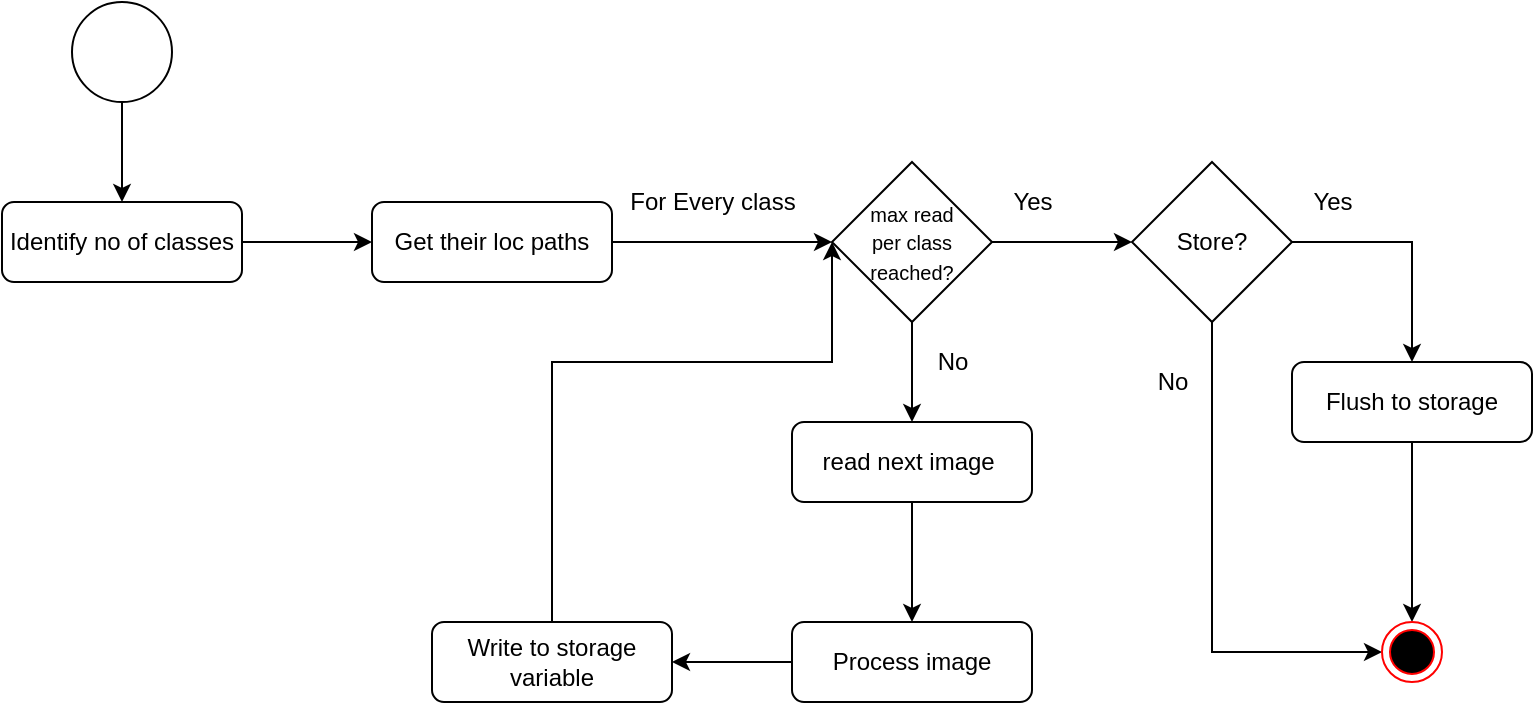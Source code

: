 <mxfile version="13.7.8" type="github">
  <diagram id="C5RBs43oDa-KdzZeNtuy" name="Page-1">
    <mxGraphModel dx="772" dy="503" grid="1" gridSize="10" guides="1" tooltips="1" connect="1" arrows="1" fold="1" page="1" pageScale="1" pageWidth="827" pageHeight="1169" math="0" shadow="0">
      <root>
        <mxCell id="WIyWlLk6GJQsqaUBKTNV-0" />
        <mxCell id="WIyWlLk6GJQsqaUBKTNV-1" parent="WIyWlLk6GJQsqaUBKTNV-0" />
        <mxCell id="1gsxC0Mx0zIlKdK2NgmE-2" style="edgeStyle=orthogonalEdgeStyle;rounded=0;orthogonalLoop=1;jettySize=auto;html=1;entryX=0.5;entryY=0;entryDx=0;entryDy=0;" edge="1" parent="WIyWlLk6GJQsqaUBKTNV-1" source="1gsxC0Mx0zIlKdK2NgmE-0" target="1gsxC0Mx0zIlKdK2NgmE-1">
          <mxGeometry relative="1" as="geometry" />
        </mxCell>
        <mxCell id="1gsxC0Mx0zIlKdK2NgmE-0" value="" style="shape=mxgraph.bpmn.shape;html=1;verticalLabelPosition=bottom;labelBackgroundColor=#ffffff;verticalAlign=top;align=center;perimeter=ellipsePerimeter;outlineConnect=0;outline=standard;symbol=general;" vertex="1" parent="WIyWlLk6GJQsqaUBKTNV-1">
          <mxGeometry x="120" y="70" width="50" height="50" as="geometry" />
        </mxCell>
        <mxCell id="1gsxC0Mx0zIlKdK2NgmE-4" style="edgeStyle=orthogonalEdgeStyle;rounded=0;orthogonalLoop=1;jettySize=auto;html=1;entryX=0;entryY=0.5;entryDx=0;entryDy=0;" edge="1" parent="WIyWlLk6GJQsqaUBKTNV-1" source="1gsxC0Mx0zIlKdK2NgmE-1" target="1gsxC0Mx0zIlKdK2NgmE-3">
          <mxGeometry relative="1" as="geometry" />
        </mxCell>
        <mxCell id="1gsxC0Mx0zIlKdK2NgmE-1" value="Identify no of classes" style="rounded=1;whiteSpace=wrap;html=1;fontSize=12;glass=0;strokeWidth=1;shadow=0;" vertex="1" parent="WIyWlLk6GJQsqaUBKTNV-1">
          <mxGeometry x="85" y="170" width="120" height="40" as="geometry" />
        </mxCell>
        <mxCell id="1gsxC0Mx0zIlKdK2NgmE-6" style="edgeStyle=orthogonalEdgeStyle;rounded=0;orthogonalLoop=1;jettySize=auto;html=1;entryX=0;entryY=0.5;entryDx=0;entryDy=0;" edge="1" parent="WIyWlLk6GJQsqaUBKTNV-1" source="1gsxC0Mx0zIlKdK2NgmE-3" target="1gsxC0Mx0zIlKdK2NgmE-8">
          <mxGeometry relative="1" as="geometry">
            <mxPoint x="490" y="190" as="targetPoint" />
          </mxGeometry>
        </mxCell>
        <mxCell id="1gsxC0Mx0zIlKdK2NgmE-3" value="Get their loc paths" style="rounded=1;whiteSpace=wrap;html=1;fontSize=12;glass=0;strokeWidth=1;shadow=0;" vertex="1" parent="WIyWlLk6GJQsqaUBKTNV-1">
          <mxGeometry x="270" y="170" width="120" height="40" as="geometry" />
        </mxCell>
        <mxCell id="1gsxC0Mx0zIlKdK2NgmE-7" value="For Every class" style="text;html=1;align=center;verticalAlign=middle;resizable=0;points=[];autosize=1;" vertex="1" parent="WIyWlLk6GJQsqaUBKTNV-1">
          <mxGeometry x="390" y="160" width="100" height="20" as="geometry" />
        </mxCell>
        <mxCell id="1gsxC0Mx0zIlKdK2NgmE-11" style="edgeStyle=orthogonalEdgeStyle;rounded=0;orthogonalLoop=1;jettySize=auto;html=1;entryX=0.5;entryY=0;entryDx=0;entryDy=0;" edge="1" parent="WIyWlLk6GJQsqaUBKTNV-1" source="1gsxC0Mx0zIlKdK2NgmE-8" target="1gsxC0Mx0zIlKdK2NgmE-10">
          <mxGeometry relative="1" as="geometry" />
        </mxCell>
        <mxCell id="1gsxC0Mx0zIlKdK2NgmE-19" style="edgeStyle=orthogonalEdgeStyle;rounded=0;orthogonalLoop=1;jettySize=auto;html=1;entryX=0;entryY=0.5;entryDx=0;entryDy=0;" edge="1" parent="WIyWlLk6GJQsqaUBKTNV-1" source="1gsxC0Mx0zIlKdK2NgmE-8" target="1gsxC0Mx0zIlKdK2NgmE-21">
          <mxGeometry relative="1" as="geometry">
            <mxPoint x="630" y="190" as="targetPoint" />
          </mxGeometry>
        </mxCell>
        <mxCell id="1gsxC0Mx0zIlKdK2NgmE-8" value="&lt;font style=&quot;font-size: 10px&quot;&gt;max read&lt;br&gt;per class reached?&lt;/font&gt;" style="rhombus;whiteSpace=wrap;html=1;" vertex="1" parent="WIyWlLk6GJQsqaUBKTNV-1">
          <mxGeometry x="500" y="150" width="80" height="80" as="geometry" />
        </mxCell>
        <mxCell id="1gsxC0Mx0zIlKdK2NgmE-14" style="edgeStyle=orthogonalEdgeStyle;rounded=0;orthogonalLoop=1;jettySize=auto;html=1;entryX=0.5;entryY=0;entryDx=0;entryDy=0;" edge="1" parent="WIyWlLk6GJQsqaUBKTNV-1" source="1gsxC0Mx0zIlKdK2NgmE-10" target="1gsxC0Mx0zIlKdK2NgmE-13">
          <mxGeometry relative="1" as="geometry" />
        </mxCell>
        <mxCell id="1gsxC0Mx0zIlKdK2NgmE-10" value="read next image&amp;nbsp;" style="rounded=1;whiteSpace=wrap;html=1;fontSize=12;glass=0;strokeWidth=1;shadow=0;" vertex="1" parent="WIyWlLk6GJQsqaUBKTNV-1">
          <mxGeometry x="480" y="280" width="120" height="40" as="geometry" />
        </mxCell>
        <mxCell id="1gsxC0Mx0zIlKdK2NgmE-12" value="No" style="text;html=1;align=center;verticalAlign=middle;resizable=0;points=[];autosize=1;" vertex="1" parent="WIyWlLk6GJQsqaUBKTNV-1">
          <mxGeometry x="545" y="240" width="30" height="20" as="geometry" />
        </mxCell>
        <mxCell id="1gsxC0Mx0zIlKdK2NgmE-16" style="edgeStyle=orthogonalEdgeStyle;rounded=0;orthogonalLoop=1;jettySize=auto;html=1;entryX=1;entryY=0.5;entryDx=0;entryDy=0;" edge="1" parent="WIyWlLk6GJQsqaUBKTNV-1" source="1gsxC0Mx0zIlKdK2NgmE-13" target="1gsxC0Mx0zIlKdK2NgmE-15">
          <mxGeometry relative="1" as="geometry" />
        </mxCell>
        <mxCell id="1gsxC0Mx0zIlKdK2NgmE-13" value="Process image" style="rounded=1;whiteSpace=wrap;html=1;fontSize=12;glass=0;strokeWidth=1;shadow=0;" vertex="1" parent="WIyWlLk6GJQsqaUBKTNV-1">
          <mxGeometry x="480" y="380" width="120" height="40" as="geometry" />
        </mxCell>
        <mxCell id="1gsxC0Mx0zIlKdK2NgmE-17" style="edgeStyle=orthogonalEdgeStyle;rounded=0;orthogonalLoop=1;jettySize=auto;html=1;entryX=0;entryY=0.5;entryDx=0;entryDy=0;" edge="1" parent="WIyWlLk6GJQsqaUBKTNV-1" source="1gsxC0Mx0zIlKdK2NgmE-15" target="1gsxC0Mx0zIlKdK2NgmE-8">
          <mxGeometry relative="1" as="geometry">
            <Array as="points">
              <mxPoint x="360" y="250" />
              <mxPoint x="500" y="250" />
            </Array>
          </mxGeometry>
        </mxCell>
        <mxCell id="1gsxC0Mx0zIlKdK2NgmE-15" value="Write to storage variable" style="rounded=1;whiteSpace=wrap;html=1;fontSize=12;glass=0;strokeWidth=1;shadow=0;" vertex="1" parent="WIyWlLk6GJQsqaUBKTNV-1">
          <mxGeometry x="300" y="380" width="120" height="40" as="geometry" />
        </mxCell>
        <mxCell id="1gsxC0Mx0zIlKdK2NgmE-20" value="Yes" style="text;html=1;align=center;verticalAlign=middle;resizable=0;points=[];autosize=1;" vertex="1" parent="WIyWlLk6GJQsqaUBKTNV-1">
          <mxGeometry x="585" y="160" width="30" height="20" as="geometry" />
        </mxCell>
        <mxCell id="1gsxC0Mx0zIlKdK2NgmE-24" style="edgeStyle=orthogonalEdgeStyle;rounded=0;orthogonalLoop=1;jettySize=auto;html=1;entryX=0.5;entryY=0;entryDx=0;entryDy=0;" edge="1" parent="WIyWlLk6GJQsqaUBKTNV-1" source="1gsxC0Mx0zIlKdK2NgmE-21" target="1gsxC0Mx0zIlKdK2NgmE-23">
          <mxGeometry relative="1" as="geometry">
            <Array as="points">
              <mxPoint x="790" y="190" />
            </Array>
          </mxGeometry>
        </mxCell>
        <mxCell id="1gsxC0Mx0zIlKdK2NgmE-28" style="edgeStyle=orthogonalEdgeStyle;rounded=0;orthogonalLoop=1;jettySize=auto;html=1;exitX=0.5;exitY=1;exitDx=0;exitDy=0;entryX=0;entryY=0.5;entryDx=0;entryDy=0;" edge="1" parent="WIyWlLk6GJQsqaUBKTNV-1" source="1gsxC0Mx0zIlKdK2NgmE-21" target="1gsxC0Mx0zIlKdK2NgmE-26">
          <mxGeometry relative="1" as="geometry" />
        </mxCell>
        <mxCell id="1gsxC0Mx0zIlKdK2NgmE-21" value="Store?" style="rhombus;whiteSpace=wrap;html=1;" vertex="1" parent="WIyWlLk6GJQsqaUBKTNV-1">
          <mxGeometry x="650" y="150" width="80" height="80" as="geometry" />
        </mxCell>
        <mxCell id="1gsxC0Mx0zIlKdK2NgmE-27" style="edgeStyle=orthogonalEdgeStyle;rounded=0;orthogonalLoop=1;jettySize=auto;html=1;" edge="1" parent="WIyWlLk6GJQsqaUBKTNV-1" source="1gsxC0Mx0zIlKdK2NgmE-23" target="1gsxC0Mx0zIlKdK2NgmE-26">
          <mxGeometry relative="1" as="geometry" />
        </mxCell>
        <mxCell id="1gsxC0Mx0zIlKdK2NgmE-23" value="Flush to storage" style="rounded=1;whiteSpace=wrap;html=1;fontSize=12;glass=0;strokeWidth=1;shadow=0;" vertex="1" parent="WIyWlLk6GJQsqaUBKTNV-1">
          <mxGeometry x="730" y="250" width="120" height="40" as="geometry" />
        </mxCell>
        <mxCell id="1gsxC0Mx0zIlKdK2NgmE-25" value="Yes" style="text;html=1;align=center;verticalAlign=middle;resizable=0;points=[];autosize=1;" vertex="1" parent="WIyWlLk6GJQsqaUBKTNV-1">
          <mxGeometry x="735" y="160" width="30" height="20" as="geometry" />
        </mxCell>
        <mxCell id="1gsxC0Mx0zIlKdK2NgmE-26" value="" style="ellipse;html=1;shape=endState;fillColor=#000000;strokeColor=#ff0000;" vertex="1" parent="WIyWlLk6GJQsqaUBKTNV-1">
          <mxGeometry x="775" y="380" width="30" height="30" as="geometry" />
        </mxCell>
        <mxCell id="1gsxC0Mx0zIlKdK2NgmE-29" value="No" style="text;html=1;align=center;verticalAlign=middle;resizable=0;points=[];autosize=1;" vertex="1" parent="WIyWlLk6GJQsqaUBKTNV-1">
          <mxGeometry x="655" y="250" width="30" height="20" as="geometry" />
        </mxCell>
      </root>
    </mxGraphModel>
  </diagram>
</mxfile>
